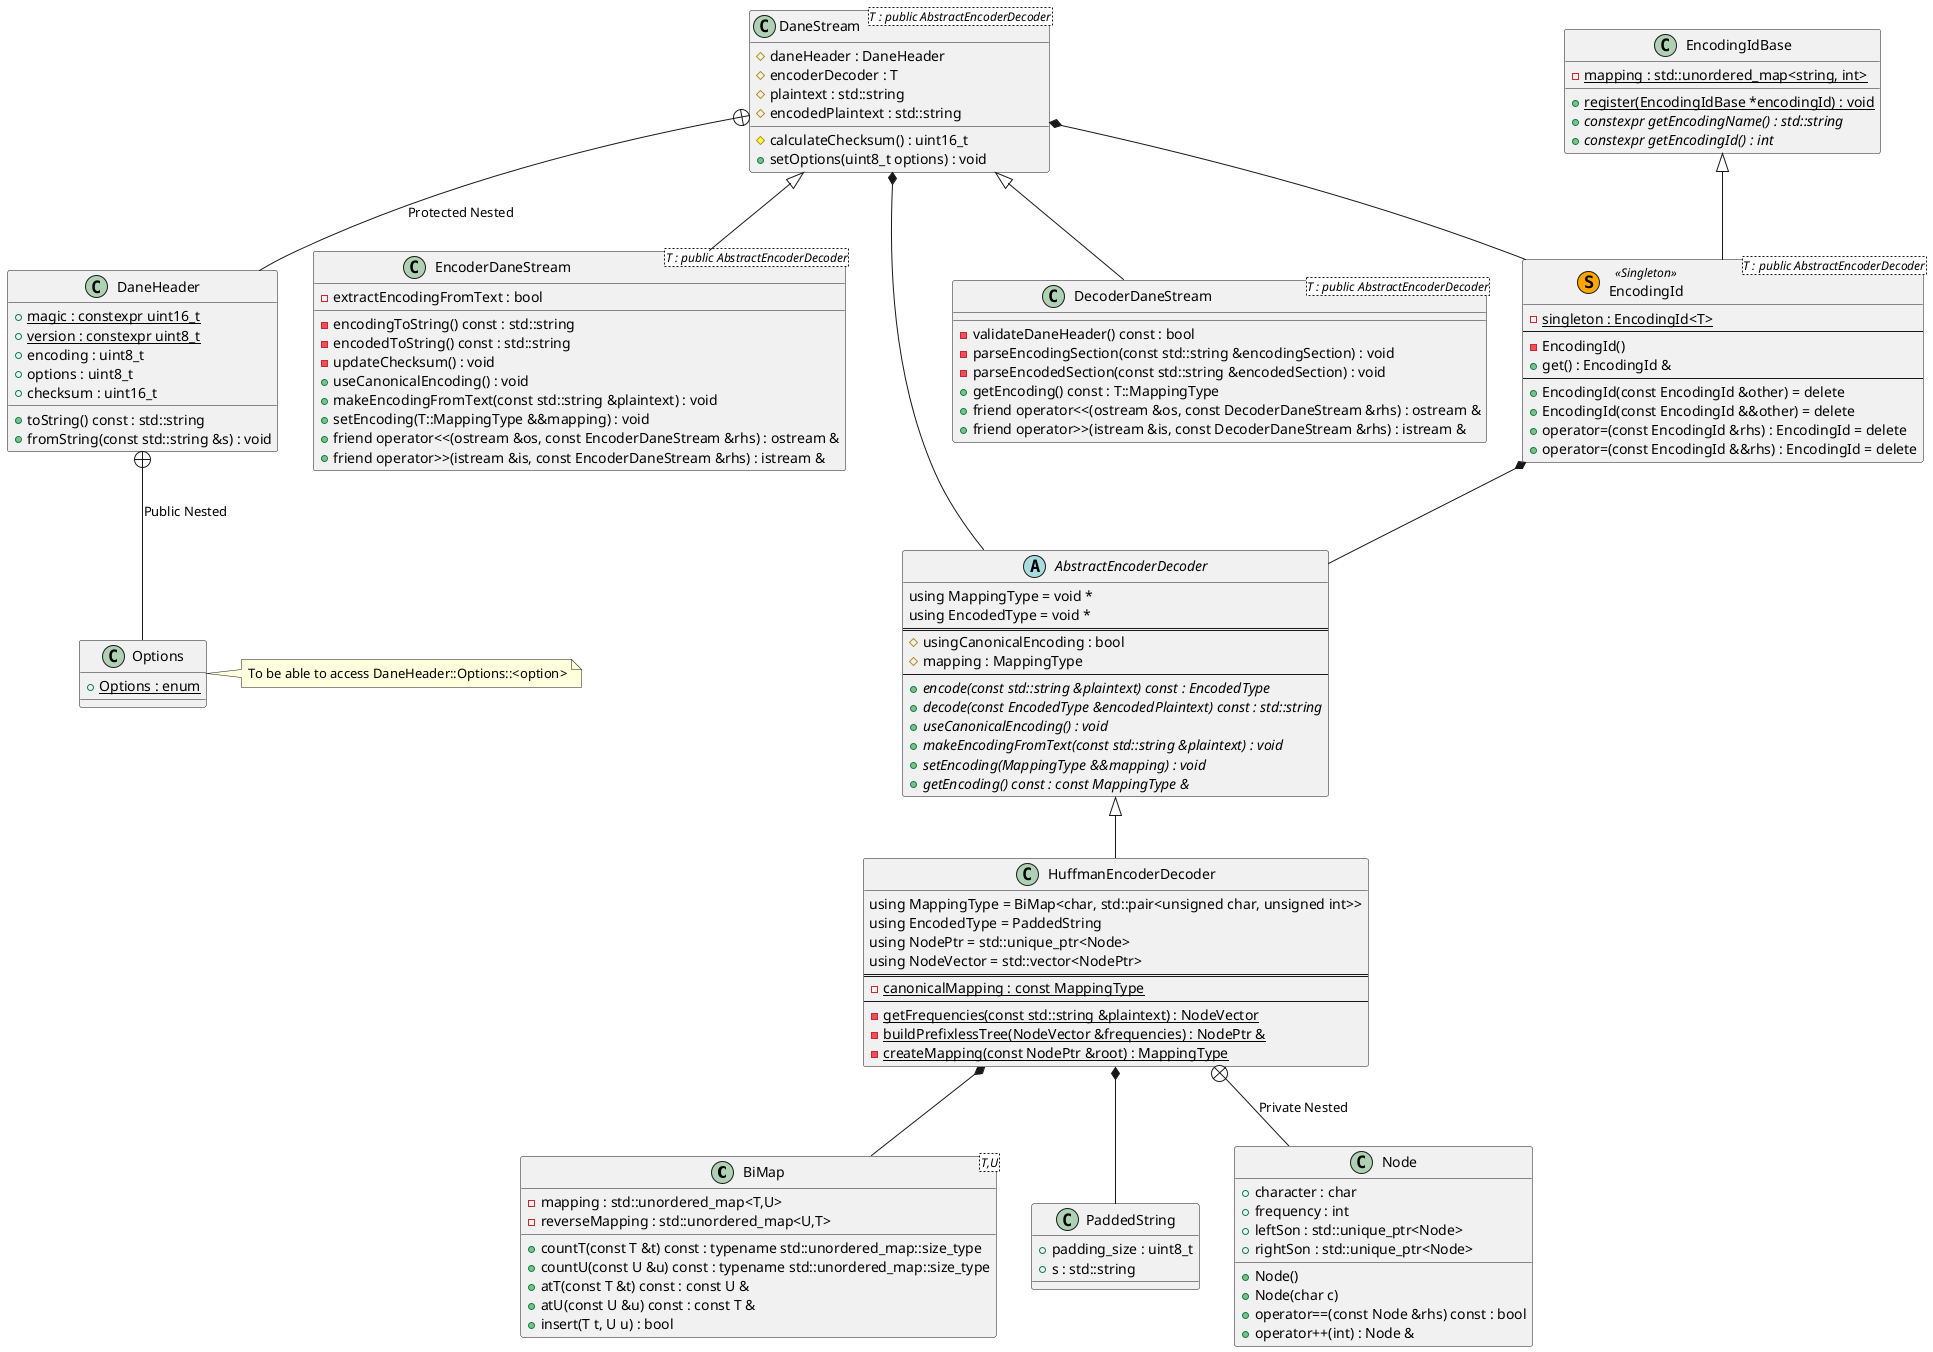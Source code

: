 @startuml dane
class BiMap<T,U> {
	- {field}	mapping : std::unordered_map<T,U>
	- {field}	reverseMapping : std::unordered_map<U,T>
	+ {method}	countT(const T &t) const : typename std::unordered_map::size_type
	+ {method}	countU(const U &u) const : typename std::unordered_map::size_type
	+ {method}	atT(const T &t) const : const U &
	+ {method}	atU(const U &u) const : const T &
	+ {method}	insert(T t, U u) : bool
}

class PaddedString {
	+ {field}	padding_size : uint8_t
	+ {field}	s : std::string
}

abstract class AbstractEncoderDecoder {
	using MappingType = void *
	using EncodedType = void *
	==
	# {field}	usingCanonicalEncoding : bool
	# {field}	mapping : MappingType
	--
	+ {method}	{abstract} encode(const std::string &plaintext) const : EncodedType
	+ {method}	{abstract} decode(const EncodedType &encodedPlaintext) const : std::string
	+ {method}	{abstract} useCanonicalEncoding() : void
	+ {method}	{abstract} makeEncodingFromText(const std::string &plaintext) : void
	+ {method}	{abstract} setEncoding(MappingType &&mapping) : void
	+ {method}	{abstract} getEncoding() const : const MappingType &
}

AbstractEncoderDecoder <|-- HuffmanEncoderDecoder
HuffmanEncoderDecoder *-- BiMap
HuffmanEncoderDecoder *-- PaddedString
HuffmanEncoderDecoder +-- Node : "Private Nested"
class HuffmanEncoderDecoder {
	using MappingType = BiMap<char, std::pair<unsigned char, unsigned int>>
	using EncodedType = PaddedString
	using NodePtr = std::unique_ptr<Node>
	using NodeVector = std::vector<NodePtr>
	==
	- {field}	{static} canonicalMapping : const MappingType
	--
	- {method}	{static} getFrequencies(const std::string &plaintext) : NodeVector
	- {method}	{static} buildPrefixlessTree(NodeVector &frequencies) : NodePtr &
	- {method}	{static} createMapping(const NodePtr &root) : MappingType
}

class Node {
	+ {field}	character : char
	+ {field}	frequency : int
	+ {field}	leftSon : std::unique_ptr<Node>
	+ {field}	rightSon : std::unique_ptr<Node>
	+ {method}	Node()
	+ {method}	Node(char c)
	+ {method}	operator==(const Node &rhs) const : bool
	+ {method}	operator++(int) : Node &
}

DaneStream +-- DaneHeader : Protected Nested
class DaneHeader {
	+ {field}	{static} magic : constexpr uint16_t
	+ {field}	{static} version : constexpr uint8_t
	+ {field}	encoding : uint8_t
	+ {field}	options : uint8_t
	+ {field}	checksum : uint16_t
	+ {method}	toString() const : std::string
	+ {method}	fromString(const std::string &s) : void
}

DaneHeader +-- Options : Public Nested
note right of Options : To be able to access DaneHeader::Options::<option>
class Options {
	+ {field}	{static} Options : enum
}

DaneStream *-- AbstractEncoderDecoder
DaneStream *-- EncodingId
class DaneStream<T : public AbstractEncoderDecoder> {
	# {field}	daneHeader : DaneHeader
	# {field}	encoderDecoder : T
	# {field}	plaintext : std::string
	# {field}	encodedPlaintext : std::string
	# {method}	calculateChecksum() : uint16_t
	+ {method}	setOptions(uint8_t options) : void
}

DaneStream <|-- EncoderDaneStream
class EncoderDaneStream<T : public AbstractEncoderDecoder> {
	- {field}	extractEncodingFromText : bool
	- {method}	encodingToString() const : std::string
	- {method}	encodedToString() const : std::string
	- {method}	updateChecksum() : void
	+ {method}	useCanonicalEncoding() : void
	+ {method}	makeEncodingFromText(const std::string &plaintext) : void
	+ {method}	setEncoding(T::MappingType &&mapping) : void
	+ {method}	friend operator<<(ostream &os, const EncoderDaneStream &rhs) : ostream &
	+ {method}	friend operator>>(istream &is, const EncoderDaneStream &rhs) : istream &
}

DaneStream <|-- DecoderDaneStream
class DecoderDaneStream<T : public AbstractEncoderDecoder> {
	- {method}	validateDaneHeader() const : bool
	- {method}	parseEncodingSection(const std::string &encodingSection) : void
	- {method}	parseEncodedSection(const std::string &encodedSection) : void
	+ {method}	getEncoding() const : T::MappingType
	+ {method}	friend operator<<(ostream &os, const DecoderDaneStream &rhs) : ostream &
	+ {method}	friend operator>>(istream &is, const DecoderDaneStream &rhs) : istream &
}

class EncodingIdBase {
	- {field}	{static} mapping : std::unordered_map<string, int>
	+ {method}	{static} register(EncodingIdBase *encodingId) : void
	+ {method}	{abstract} constexpr getEncodingName() : std::string
	+ {method}	{abstract} constexpr getEncodingId() : int
}

EncodingIdBase <|-- EncodingId
EncodingId *-- AbstractEncoderDecoder
class EncodingId<T : public AbstractEncoderDecoder> << (S,Orange) Singleton >> {
	- {field}	{static} singleton : EncodingId<T>
	--
	- {method}	EncodingId()
	+ {method}	get() : EncodingId &
	--
	+ {method}	EncodingId(const EncodingId &other) = delete
	+ {method}	EncodingId(const EncodingId &&other) = delete
	+ {method}	operator=(const EncodingId &rhs) : EncodingId = delete
	+ {method}	operator=(const EncodingId &&rhs) : EncodingId = delete
}

@enduml
